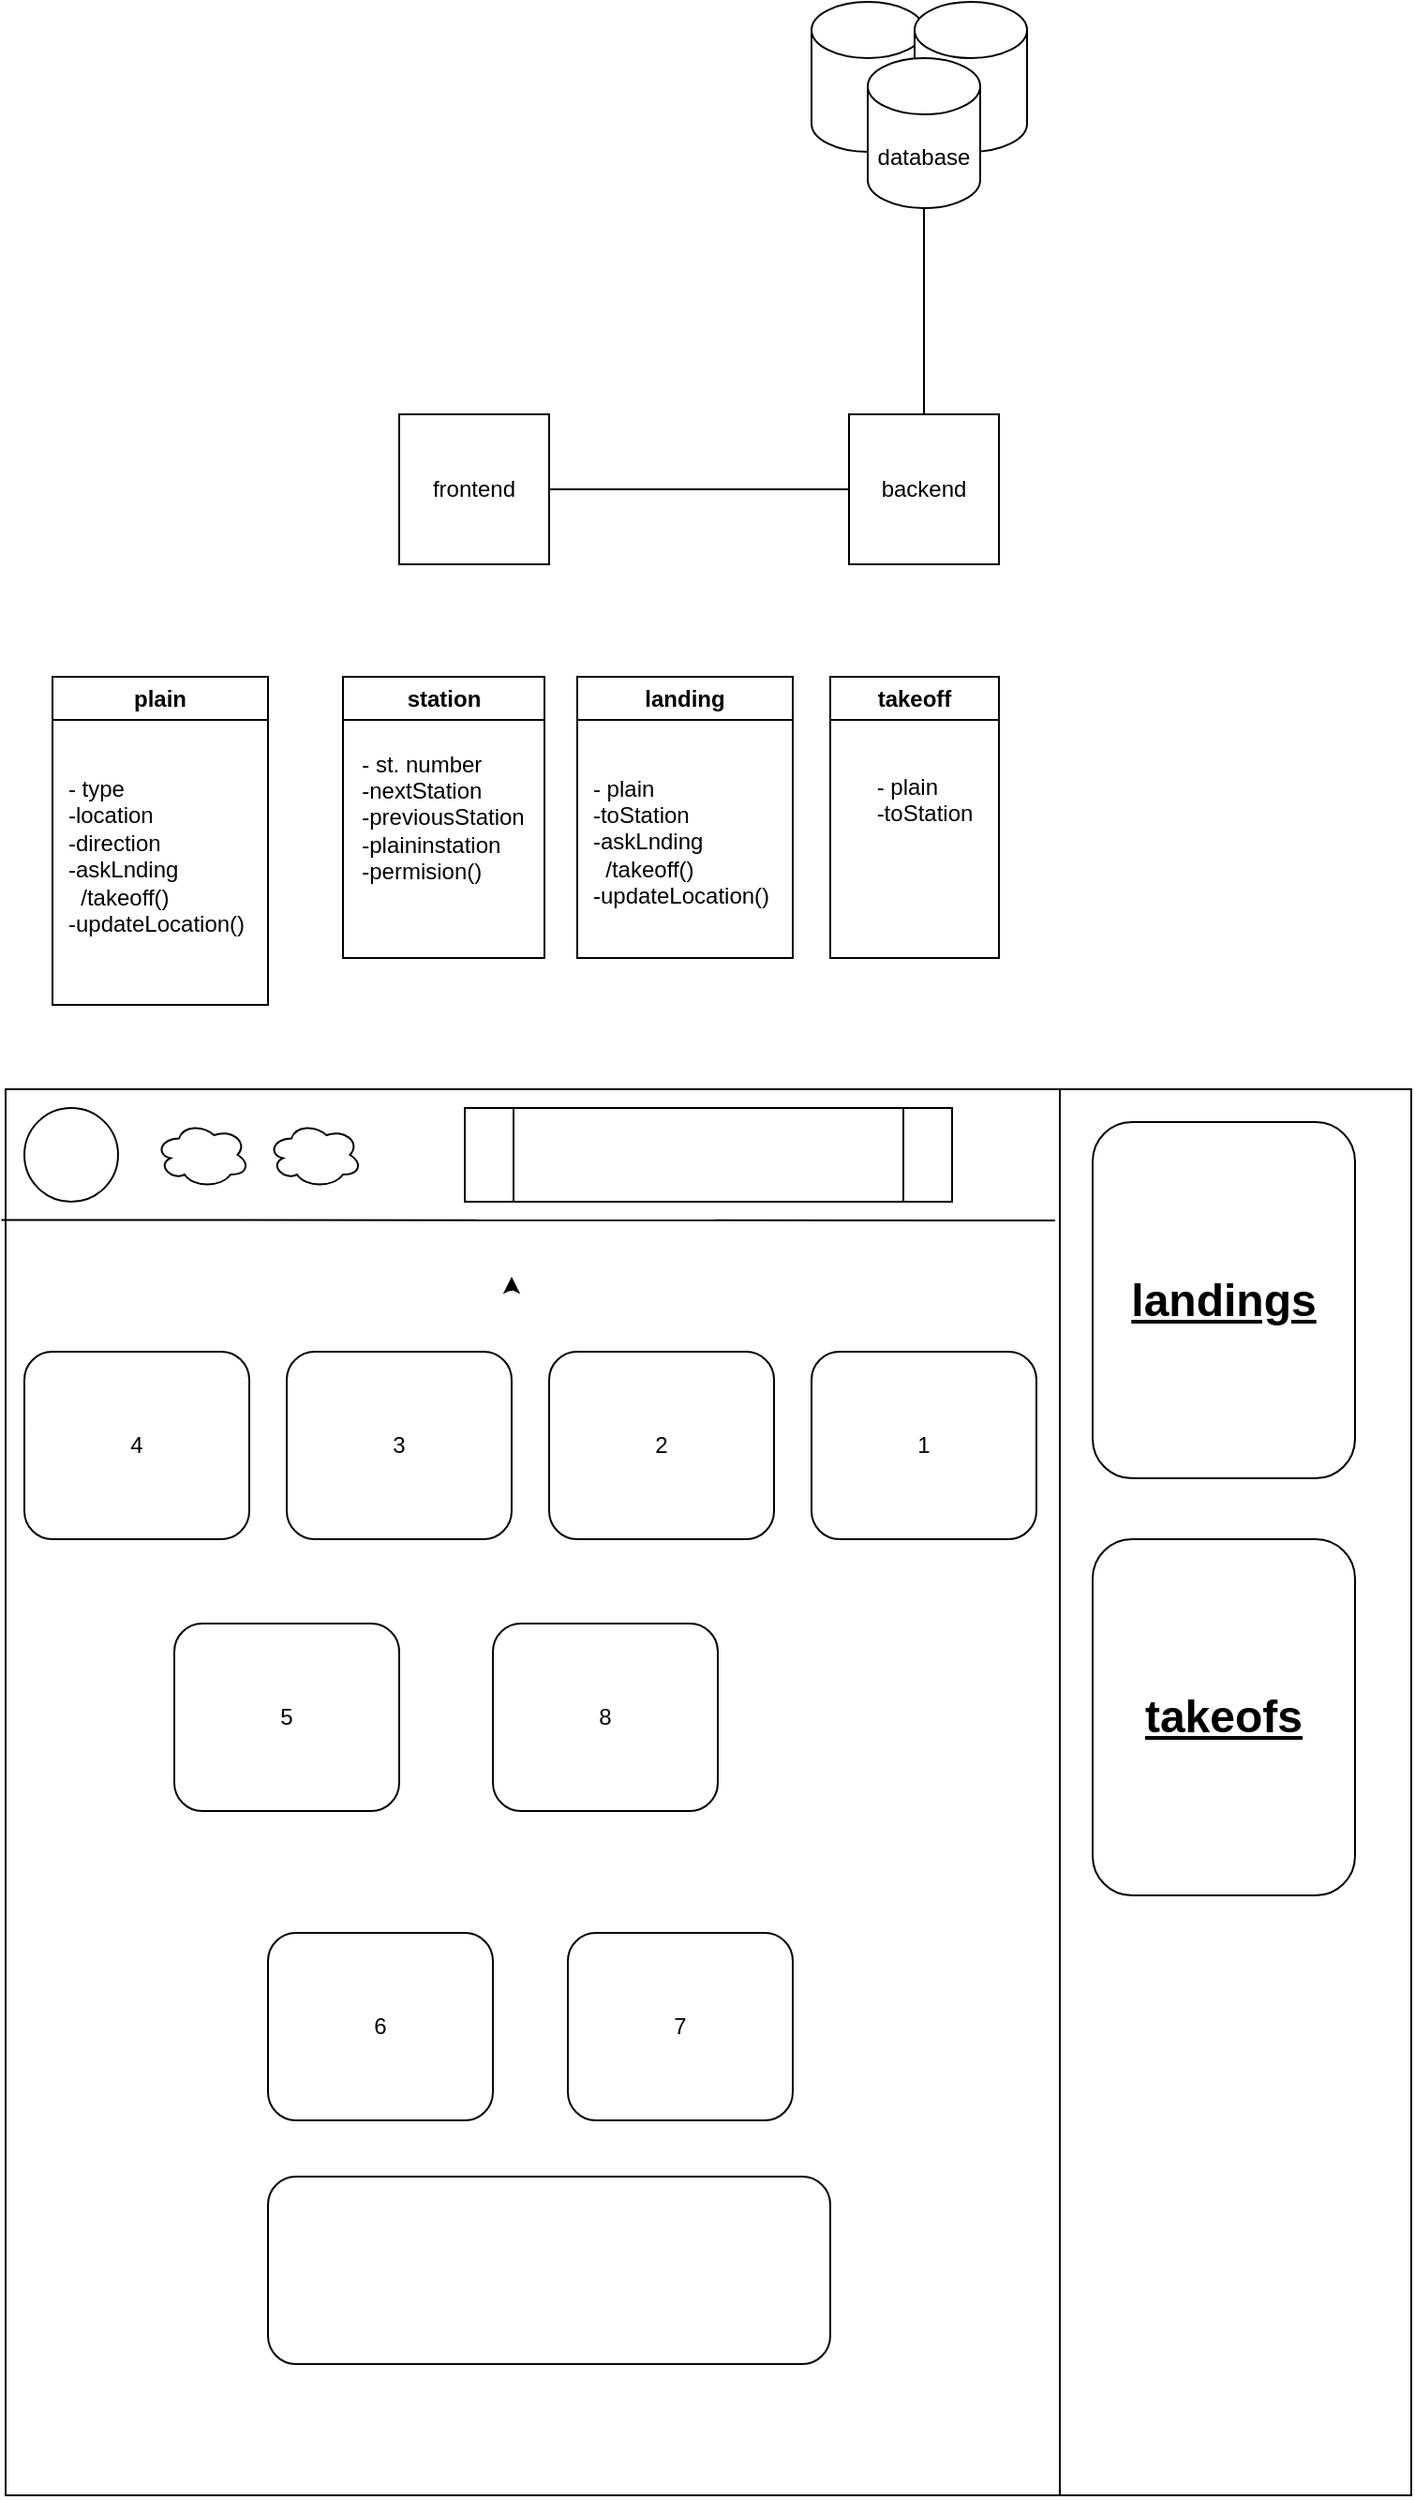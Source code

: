 <mxfile version="23.1.5" type="device">
  <diagram name="Page-1" id="p6OCSpyyWNKNPhMcDW-y">
    <mxGraphModel dx="1290" dy="621" grid="1" gridSize="10" guides="1" tooltips="1" connect="1" arrows="1" fold="1" page="1" pageScale="1" pageWidth="827" pageHeight="1169" math="0" shadow="0">
      <root>
        <mxCell id="0" />
        <mxCell id="1" parent="0" />
        <mxCell id="wmgjrkKw8_RgrnC8Zma2-1" value="frontend" style="whiteSpace=wrap;html=1;aspect=fixed;" parent="1" vertex="1">
          <mxGeometry x="240" y="280" width="80" height="80" as="geometry" />
        </mxCell>
        <mxCell id="wmgjrkKw8_RgrnC8Zma2-2" value="backend" style="whiteSpace=wrap;html=1;aspect=fixed;" parent="1" vertex="1">
          <mxGeometry x="480" y="280" width="80" height="80" as="geometry" />
        </mxCell>
        <mxCell id="wmgjrkKw8_RgrnC8Zma2-3" value="" style="endArrow=none;html=1;rounded=0;exitX=1;exitY=0.5;exitDx=0;exitDy=0;entryX=0;entryY=0.5;entryDx=0;entryDy=0;" parent="1" source="wmgjrkKw8_RgrnC8Zma2-1" target="wmgjrkKw8_RgrnC8Zma2-2" edge="1">
          <mxGeometry width="50" height="50" relative="1" as="geometry">
            <mxPoint x="390" y="350" as="sourcePoint" />
            <mxPoint x="440" y="300" as="targetPoint" />
          </mxGeometry>
        </mxCell>
        <mxCell id="wmgjrkKw8_RgrnC8Zma2-4" value="" style="whiteSpace=wrap;html=1;aspect=fixed;" parent="1" vertex="1">
          <mxGeometry x="30" y="640" width="750" height="750" as="geometry" />
        </mxCell>
        <mxCell id="wmgjrkKw8_RgrnC8Zma2-5" value="" style="endArrow=none;html=1;rounded=0;entryX=0.75;entryY=0;entryDx=0;entryDy=0;exitX=0.75;exitY=1;exitDx=0;exitDy=0;" parent="1" source="wmgjrkKw8_RgrnC8Zma2-4" target="wmgjrkKw8_RgrnC8Zma2-4" edge="1">
          <mxGeometry width="50" height="50" relative="1" as="geometry">
            <mxPoint x="320" y="1040" as="sourcePoint" />
            <mxPoint x="370" y="990" as="targetPoint" />
          </mxGeometry>
        </mxCell>
        <mxCell id="wmgjrkKw8_RgrnC8Zma2-6" value="" style="endArrow=none;html=1;rounded=0;exitX=-0.003;exitY=0.093;exitDx=0;exitDy=0;exitPerimeter=0;" parent="1" source="wmgjrkKw8_RgrnC8Zma2-4" edge="1">
          <mxGeometry width="50" height="50" relative="1" as="geometry">
            <mxPoint x="40" y="700" as="sourcePoint" />
            <mxPoint x="590" y="710" as="targetPoint" />
          </mxGeometry>
        </mxCell>
        <mxCell id="wmgjrkKw8_RgrnC8Zma2-7" value="" style="ellipse;whiteSpace=wrap;html=1;aspect=fixed;" parent="1" vertex="1">
          <mxGeometry x="40" y="650" width="50" height="50" as="geometry" />
        </mxCell>
        <mxCell id="wmgjrkKw8_RgrnC8Zma2-8" value="" style="shape=process;whiteSpace=wrap;html=1;backgroundOutline=1;" parent="1" vertex="1">
          <mxGeometry x="275" y="650" width="260" height="50" as="geometry" />
        </mxCell>
        <mxCell id="wmgjrkKw8_RgrnC8Zma2-9" value="" style="ellipse;shape=cloud;whiteSpace=wrap;html=1;" parent="1" vertex="1">
          <mxGeometry x="110" y="657.5" width="50" height="35" as="geometry" />
        </mxCell>
        <mxCell id="wmgjrkKw8_RgrnC8Zma2-10" value="" style="ellipse;shape=cloud;whiteSpace=wrap;html=1;" parent="1" vertex="1">
          <mxGeometry x="170" y="657.5" width="50" height="35" as="geometry" />
        </mxCell>
        <mxCell id="wmgjrkKw8_RgrnC8Zma2-11" value="&lt;font style=&quot;font-size: 24px;&quot;&gt;&lt;b&gt;&lt;u&gt;landings&lt;/u&gt;&lt;/b&gt;&lt;/font&gt;" style="rounded=1;whiteSpace=wrap;html=1;" parent="1" vertex="1">
          <mxGeometry x="610" y="657.5" width="140" height="190" as="geometry" />
        </mxCell>
        <mxCell id="wmgjrkKw8_RgrnC8Zma2-12" value="&lt;font style=&quot;font-size: 24px;&quot;&gt;&lt;b&gt;&lt;u&gt;takeofs&lt;/u&gt;&lt;/b&gt;&lt;/font&gt;" style="rounded=1;whiteSpace=wrap;html=1;" parent="1" vertex="1">
          <mxGeometry x="610" y="880" width="140" height="190" as="geometry" />
        </mxCell>
        <mxCell id="wmgjrkKw8_RgrnC8Zma2-44" value="" style="endArrow=none;html=1;rounded=0;entryX=0.5;entryY=1;entryDx=0;entryDy=0;exitX=0.5;exitY=0;exitDx=0;exitDy=0;" parent="1" source="wmgjrkKw8_RgrnC8Zma2-2" edge="1">
          <mxGeometry width="50" height="50" relative="1" as="geometry">
            <mxPoint x="320" y="330" as="sourcePoint" />
            <mxPoint x="520" y="170" as="targetPoint" />
          </mxGeometry>
        </mxCell>
        <mxCell id="wmgjrkKw8_RgrnC8Zma2-45" value="" style="shape=cylinder3;whiteSpace=wrap;html=1;boundedLbl=1;backgroundOutline=1;size=15;" parent="1" vertex="1">
          <mxGeometry x="460" y="60" width="60" height="80" as="geometry" />
        </mxCell>
        <mxCell id="wmgjrkKw8_RgrnC8Zma2-46" value="" style="shape=cylinder3;whiteSpace=wrap;html=1;boundedLbl=1;backgroundOutline=1;size=15;" parent="1" vertex="1">
          <mxGeometry x="515" y="60" width="60" height="80" as="geometry" />
        </mxCell>
        <mxCell id="wmgjrkKw8_RgrnC8Zma2-47" value="database" style="shape=cylinder3;whiteSpace=wrap;html=1;boundedLbl=1;backgroundOutline=1;size=15;" parent="1" vertex="1">
          <mxGeometry x="490" y="90" width="60" height="80" as="geometry" />
        </mxCell>
        <mxCell id="wmgjrkKw8_RgrnC8Zma2-48" value="plain" style="swimlane;whiteSpace=wrap;html=1;" parent="1" vertex="1">
          <mxGeometry x="55" y="420" width="115" height="175" as="geometry" />
        </mxCell>
        <mxCell id="wmgjrkKw8_RgrnC8Zma2-49" value="&lt;div style=&quot;text-align: left;&quot;&gt;&lt;span style=&quot;background-color: initial;&quot;&gt;- type&lt;/span&gt;&lt;/div&gt;&lt;div style=&quot;text-align: left;&quot;&gt;&lt;span style=&quot;background-color: initial;&quot;&gt;-location&lt;/span&gt;&lt;/div&gt;&lt;div style=&quot;text-align: left;&quot;&gt;&lt;span style=&quot;background-color: initial;&quot;&gt;-direction&lt;/span&gt;&lt;/div&gt;&lt;div style=&quot;text-align: left;&quot;&gt;&lt;span style=&quot;background-color: initial;&quot;&gt;-askLnding&lt;/span&gt;&lt;/div&gt;&lt;div style=&quot;text-align: left;&quot;&gt;&lt;span style=&quot;background-color: initial;&quot;&gt;&amp;nbsp; /takeoff()&lt;/span&gt;&lt;/div&gt;&lt;div style=&quot;text-align: left;&quot;&gt;&lt;span style=&quot;background-color: initial;&quot;&gt;-updateLocation()&lt;/span&gt;&lt;/div&gt;&lt;div style=&quot;text-align: left;&quot;&gt;&lt;span style=&quot;background-color: initial;&quot;&gt;&lt;br&gt;&lt;/span&gt;&lt;/div&gt;&lt;div style=&quot;text-align: left;&quot;&gt;&lt;span style=&quot;background-color: initial;&quot;&gt;&lt;br&gt;&lt;/span&gt;&lt;/div&gt;" style="text;html=1;align=center;verticalAlign=middle;resizable=0;points=[];autosize=1;strokeColor=none;fillColor=none;" parent="wmgjrkKw8_RgrnC8Zma2-48" vertex="1">
          <mxGeometry x="-5" y="45" width="120" height="130" as="geometry" />
        </mxCell>
        <mxCell id="wmgjrkKw8_RgrnC8Zma2-50" value="takeoff" style="swimlane;whiteSpace=wrap;html=1;" parent="1" vertex="1">
          <mxGeometry x="470" y="420" width="90" height="150" as="geometry" />
        </mxCell>
        <mxCell id="wmgjrkKw8_RgrnC8Zma2-51" value="landing" style="swimlane;whiteSpace=wrap;html=1;" parent="1" vertex="1">
          <mxGeometry x="335" y="420" width="115" height="150" as="geometry" />
        </mxCell>
        <mxCell id="wmgjrkKw8_RgrnC8Zma2-65" value="&lt;div style=&quot;border-color: var(--border-color); text-align: left;&quot;&gt;- plain&lt;/div&gt;&lt;div style=&quot;border-color: var(--border-color); text-align: left;&quot;&gt;&lt;span style=&quot;border-color: var(--border-color); background-color: initial;&quot;&gt;-toStation&lt;/span&gt;&lt;/div&gt;&lt;div style=&quot;border-color: var(--border-color); text-align: left;&quot;&gt;&lt;span style=&quot;border-color: var(--border-color); background-color: initial;&quot;&gt;-askLnding&lt;/span&gt;&lt;/div&gt;&lt;div style=&quot;border-color: var(--border-color); text-align: left;&quot;&gt;&lt;span style=&quot;border-color: var(--border-color); background-color: initial;&quot;&gt;&amp;nbsp; /takeoff()&lt;/span&gt;&lt;/div&gt;&lt;div style=&quot;border-color: var(--border-color); text-align: left;&quot;&gt;&lt;span style=&quot;border-color: var(--border-color); background-color: initial;&quot;&gt;-updateLocation()&lt;/span&gt;&lt;/div&gt;" style="text;html=1;align=center;verticalAlign=middle;resizable=0;points=[];autosize=1;strokeColor=none;fillColor=none;" parent="wmgjrkKw8_RgrnC8Zma2-51" vertex="1">
          <mxGeometry x="-5" y="43" width="120" height="90" as="geometry" />
        </mxCell>
        <mxCell id="wmgjrkKw8_RgrnC8Zma2-52" value="station" style="swimlane;whiteSpace=wrap;html=1;" parent="1" vertex="1">
          <mxGeometry x="210" y="420" width="107.5" height="150" as="geometry" />
        </mxCell>
        <mxCell id="wmgjrkKw8_RgrnC8Zma2-53" value="&lt;div style=&quot;border-color: var(--border-color); text-align: left;&quot;&gt;- st. number&lt;/div&gt;&lt;div style=&quot;border-color: var(--border-color); text-align: left;&quot;&gt;-nextStation&lt;/div&gt;&lt;div style=&quot;border-color: var(--border-color); text-align: left;&quot;&gt;-previousStation&lt;/div&gt;&lt;div style=&quot;border-color: var(--border-color); text-align: left;&quot;&gt;&lt;span style=&quot;border-color: var(--border-color); background-color: initial;&quot;&gt;-plaininstation&lt;/span&gt;&lt;/div&gt;&lt;div style=&quot;border-color: var(--border-color); text-align: left;&quot;&gt;&lt;span style=&quot;border-color: var(--border-color); background-color: initial;&quot;&gt;-permision()&lt;/span&gt;&lt;/div&gt;" style="text;html=1;align=center;verticalAlign=middle;resizable=0;points=[];autosize=1;strokeColor=none;fillColor=none;" parent="wmgjrkKw8_RgrnC8Zma2-52" vertex="1">
          <mxGeometry x="-2.5" y="30" width="110" height="90" as="geometry" />
        </mxCell>
        <mxCell id="wmgjrkKw8_RgrnC8Zma2-54" value="7" style="rounded=1;whiteSpace=wrap;html=1;" parent="1" vertex="1">
          <mxGeometry x="330" y="1090" width="120" height="100" as="geometry" />
        </mxCell>
        <mxCell id="wmgjrkKw8_RgrnC8Zma2-55" value="6" style="rounded=1;whiteSpace=wrap;html=1;" parent="1" vertex="1">
          <mxGeometry x="170" y="1090" width="120" height="100" as="geometry" />
        </mxCell>
        <mxCell id="wmgjrkKw8_RgrnC8Zma2-56" value="8" style="rounded=1;whiteSpace=wrap;html=1;" parent="1" vertex="1">
          <mxGeometry x="290" y="925" width="120" height="100" as="geometry" />
        </mxCell>
        <mxCell id="wmgjrkKw8_RgrnC8Zma2-57" value="5" style="rounded=1;whiteSpace=wrap;html=1;" parent="1" vertex="1">
          <mxGeometry x="120" y="925" width="120" height="100" as="geometry" />
        </mxCell>
        <mxCell id="wmgjrkKw8_RgrnC8Zma2-58" value="4" style="rounded=1;whiteSpace=wrap;html=1;" parent="1" vertex="1">
          <mxGeometry x="40" y="780" width="120" height="100" as="geometry" />
        </mxCell>
        <mxCell id="wmgjrkKw8_RgrnC8Zma2-59" value="3" style="rounded=1;whiteSpace=wrap;html=1;" parent="1" vertex="1">
          <mxGeometry x="180" y="780" width="120" height="100" as="geometry" />
        </mxCell>
        <mxCell id="wmgjrkKw8_RgrnC8Zma2-60" value="2" style="rounded=1;whiteSpace=wrap;html=1;" parent="1" vertex="1">
          <mxGeometry x="320" y="780" width="120" height="100" as="geometry" />
        </mxCell>
        <mxCell id="wmgjrkKw8_RgrnC8Zma2-62" value="1" style="rounded=1;whiteSpace=wrap;html=1;" parent="1" vertex="1">
          <mxGeometry x="460" y="780" width="120" height="100" as="geometry" />
        </mxCell>
        <mxCell id="wmgjrkKw8_RgrnC8Zma2-63" value="" style="rounded=1;whiteSpace=wrap;html=1;" parent="1" vertex="1">
          <mxGeometry x="170" y="1220" width="300" height="100" as="geometry" />
        </mxCell>
        <mxCell id="wmgjrkKw8_RgrnC8Zma2-64" style="edgeStyle=orthogonalEdgeStyle;rounded=0;orthogonalLoop=1;jettySize=auto;html=1;exitX=1;exitY=1;exitDx=0;exitDy=0;entryX=1;entryY=0.5;entryDx=0;entryDy=0;" parent="1" edge="1">
          <mxGeometry relative="1" as="geometry">
            <mxPoint x="297.071" y="747.071" as="sourcePoint" />
            <mxPoint x="300" y="740" as="targetPoint" />
          </mxGeometry>
        </mxCell>
        <mxCell id="wmgjrkKw8_RgrnC8Zma2-66" value="&lt;div style=&quot;border-color: var(--border-color); text-align: left;&quot;&gt;- plain&lt;/div&gt;&lt;div style=&quot;border-color: var(--border-color); text-align: left;&quot;&gt;-toStation&lt;/div&gt;&lt;div style=&quot;border-color: var(--border-color); text-align: left;&quot;&gt;&lt;span style=&quot;border-color: var(--border-color); background-color: initial;&quot;&gt;&lt;br&gt;&lt;/span&gt;&lt;/div&gt;" style="text;html=1;align=center;verticalAlign=middle;resizable=0;points=[];autosize=1;strokeColor=none;fillColor=none;" parent="1" vertex="1">
          <mxGeometry x="485" y="463" width="70" height="60" as="geometry" />
        </mxCell>
      </root>
    </mxGraphModel>
  </diagram>
</mxfile>
